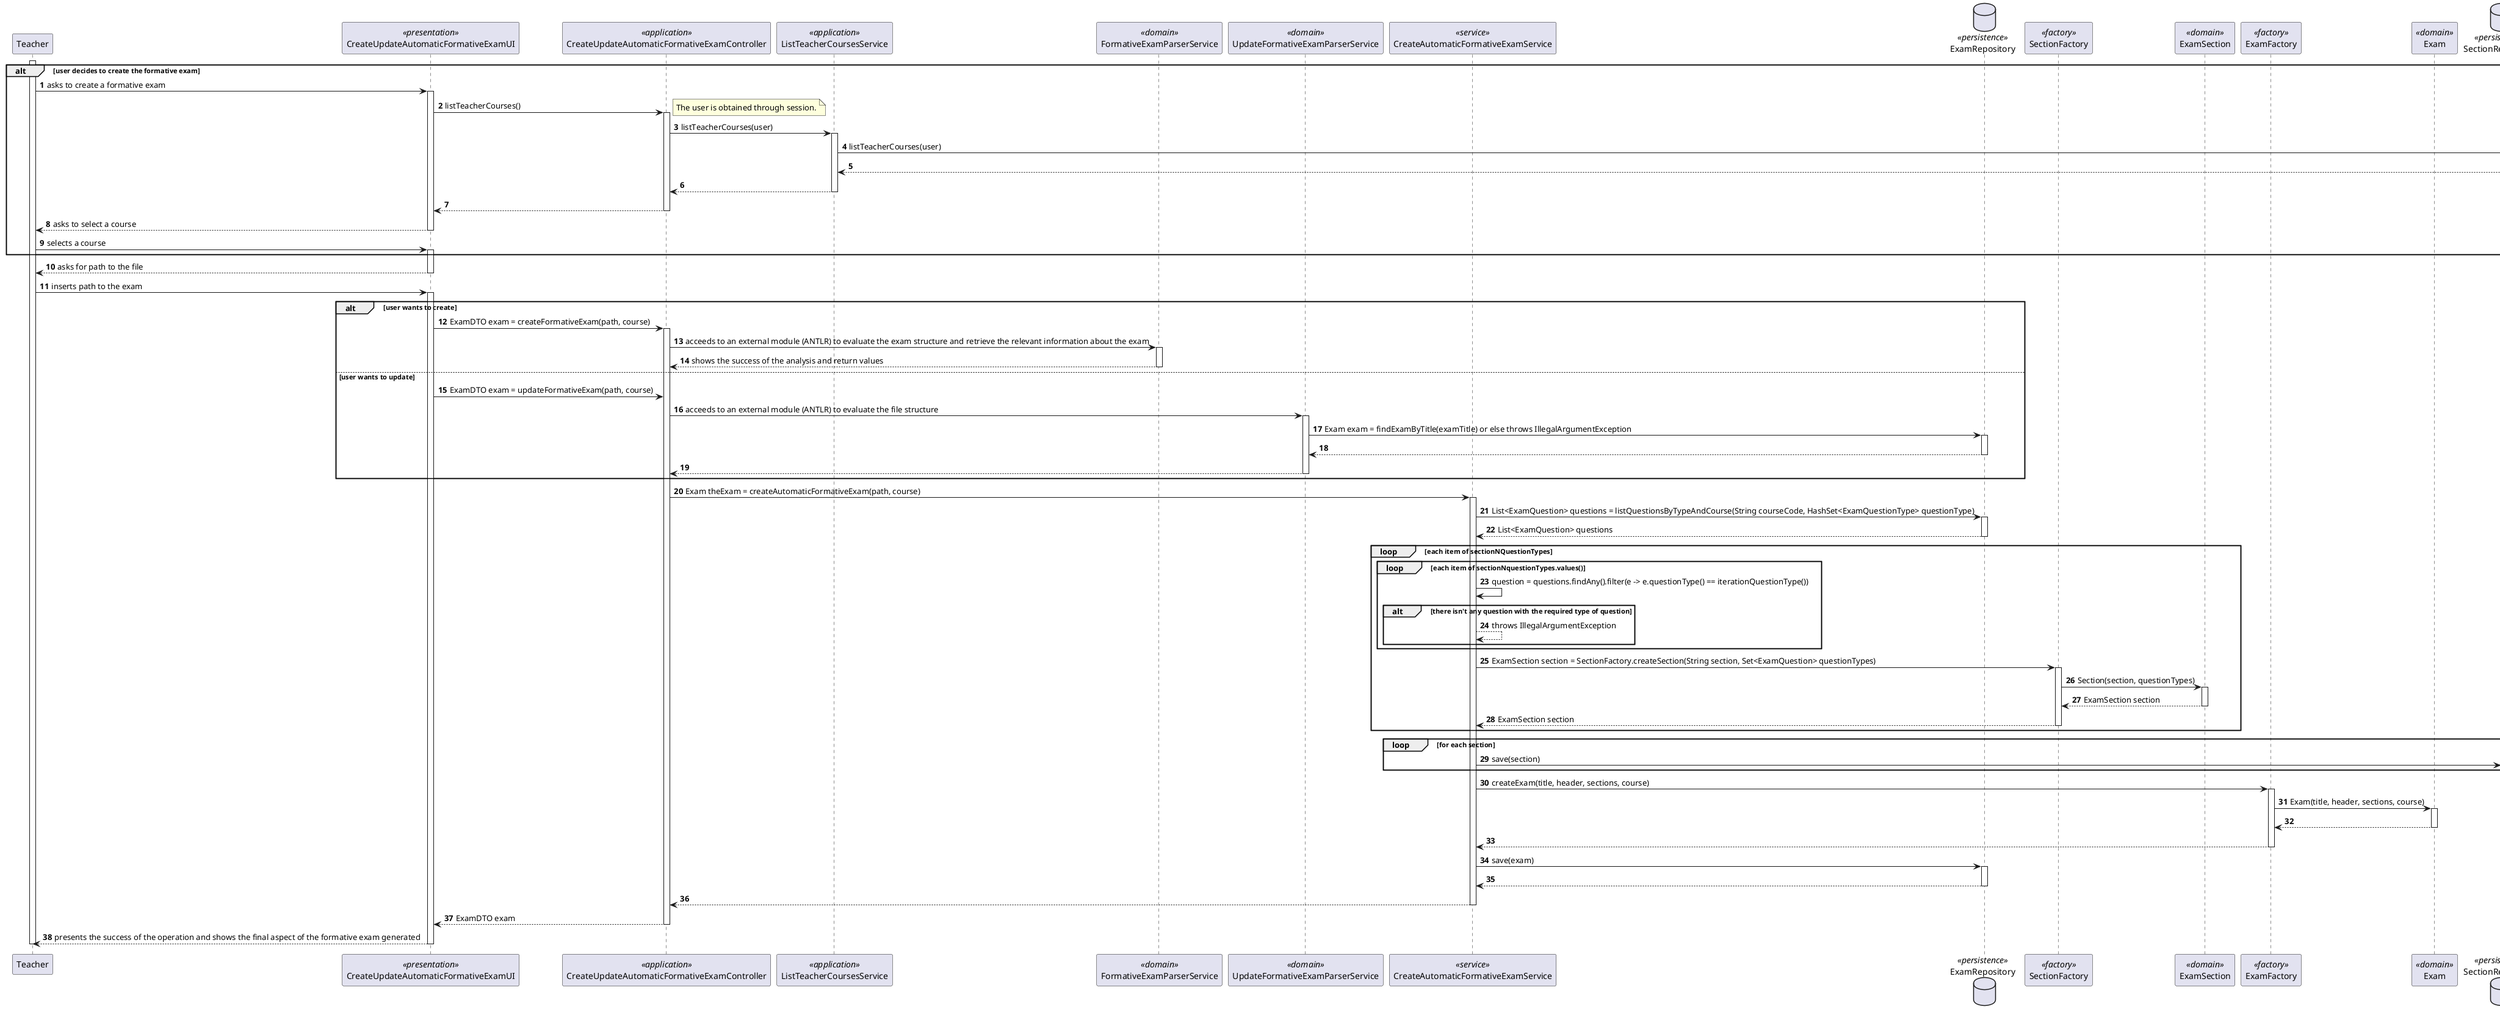 @startuml
'https://plantuml.com/sequence-diagram

autonumber

participant Teacher as teacher
participant CreateUpdateAutomaticFormativeExamUI as ui <<presentation>>

participant CreateUpdateAutomaticFormativeExamController as ctrl <<application>>
participant ListTeacherCoursesService as listsvc <<application>>
participant FormativeExamParserService as antlr <<domain>>
participant UpdateFormativeExamParserService as antlr2 <<domain>>
participant CreateAutomaticFormativeExamService as svc <<service>>
database ExamRepository as repo <<persistence>>
participant SectionFactory as section_fac <<factory>>
participant ExamSection as section <<domain>>
participant ExamFactory as exam_fac <<factory>>
participant Exam as exam <<domain>>
database SectionRepository as sec_repo <<persistence>>
database TeamElement as ter_repo <<persistence>>
activate teacher
alt user decides to create the formative exam
    teacher -> ui : asks to create a formative exam
    activate ui
    ui -> ctrl : listTeacherCourses()
    activate ctrl
    note right
    The user is obtained through session.
    end note
    ctrl -> listsvc : listTeacherCourses(user)
    activate listsvc
    listsvc -> ter_repo : listTeacherCourses(user)
    activate ter_repo
    ter_repo --> listsvc
    deactivate ter_repo
    listsvc --> ctrl
    deactivate listsvc
    ctrl --> ui

    deactivate ctrl
    ui --> teacher : asks to select a course
    deactivate ui
    teacher -> ui : selects a course
    activate ui

end

ui --> teacher : asks for path to the file
deactivate ui
teacher -> ui : inserts path to the exam
activate ui
alt user wants to create
ui -> ctrl : ExamDTO exam = createFormativeExam(path, course)
activate ctrl
ctrl -> antlr : acceeds to an external module (ANTLR) to evaluate the exam structure and retrieve the relevant information about the exam
activate antlr
antlr --> ctrl : shows the success of the analysis and return values
deactivate antlr
else user wants to update
ui -> ctrl : ExamDTO exam = updateFormativeExam(path, course)
ctrl -> antlr2 : acceeds to an external module (ANTLR) to evaluate the file structure
activate antlr2
antlr2 -> repo : Exam exam = findExamByTitle(examTitle) or else throws IllegalArgumentException
activate repo
repo --> antlr2
deactivate repo
antlr2 --> ctrl
deactivate antlr2
end alt
ctrl -> svc : Exam theExam = createAutomaticFormativeExam(path, course)
activate svc
svc -> repo : List<ExamQuestion> questions = listQuestionsByTypeAndCourse(String courseCode, HashSet<ExamQuestionType> questionType)
activate repo
repo --> svc : List<ExamQuestion> questions
deactivate repo
loop each item of sectionNQuestionTypes
loop each item of sectionNquestionTypes.values()
svc -> svc : question = questions.findAny().filter(e -> e.questionType() == iterationQuestionType())
alt there isn't any question with the required type of question
svc --> svc : throws IllegalArgumentException
end
end loop
svc -> section_fac : ExamSection section = SectionFactory.createSection(String section, Set<ExamQuestion> questionTypes)
activate section_fac
section_fac -> section : Section(section, questionTypes)
activate section
section --> section_fac : ExamSection section
deactivate section
section_fac --> svc : ExamSection section
deactivate section_fac
end loop
loop for each section
svc -> sec_repo : save(section)
end loop
svc -> exam_fac : createExam(title, header, sections, course)
activate exam_fac
exam_fac -> exam : Exam(title, header, sections, course)
activate exam
exam --> exam_fac :
deactivate exam
exam_fac --> svc :
deactivate exam_fac
svc -> repo : save(exam)
activate repo
repo --> svc :
deactivate repo
svc --> ctrl :
deactivate svc
ctrl --> ui : ExamDTO exam
deactivate ctrl
ui --> teacher : presents the success of the operation and shows the final aspect of the formative exam generated
deactivate ui
deactivate teacher

@enduml